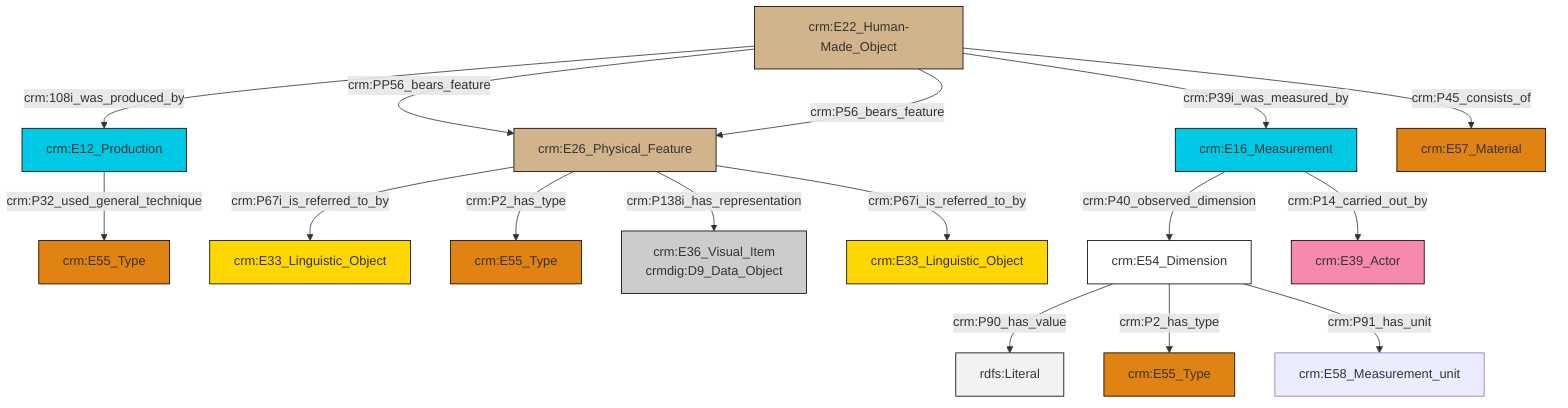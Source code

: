 graph TD
classDef Literal fill:#f2f2f2,stroke:#000000;
classDef CRM_Entity fill:#FFFFFF,stroke:#000000;
classDef Temporal_Entity fill:#00C9E6, stroke:#000000;
classDef Type fill:#E18312, stroke:#000000;
classDef Time-Span fill:#2C9C91, stroke:#000000;
classDef Appellation fill:#FFEB7F, stroke:#000000;
classDef Place fill:#008836, stroke:#000000;
classDef Persistent_Item fill:#B266B2, stroke:#000000;
classDef Conceptual_Object fill:#FFD700, stroke:#000000;
classDef Physical_Thing fill:#D2B48C, stroke:#000000;
classDef Actor fill:#f58aad, stroke:#000000;
classDef PC_Classes fill:#4ce600, stroke:#000000;
classDef Multi fill:#cccccc,stroke:#000000;

6["crm:E54_Dimension"]:::CRM_Entity -->|crm:P90_has_value| 7[rdfs:Literal]:::Literal
2["crm:E26_Physical_Feature"]:::Physical_Thing -->|crm:P67i_is_referred_to_by| 8["crm:E33_Linguistic_Object"]:::Conceptual_Object
17["crm:E22_Human-Made_Object"]:::Physical_Thing -->|crm:108i_was_produced_by| 18["crm:E12_Production"]:::Temporal_Entity
6["crm:E54_Dimension"]:::CRM_Entity -->|crm:P2_has_type| 4["crm:E55_Type"]:::Type
9["crm:E16_Measurement"]:::Temporal_Entity -->|crm:P40_observed_dimension| 6["crm:E54_Dimension"]:::CRM_Entity
2["crm:E26_Physical_Feature"]:::Physical_Thing -->|crm:P2_has_type| 13["crm:E55_Type"]:::Type
9["crm:E16_Measurement"]:::Temporal_Entity -->|crm:P14_carried_out_by| 23["crm:E39_Actor"]:::Actor
6["crm:E54_Dimension"]:::CRM_Entity -->|crm:P91_has_unit| 20["crm:E58_Measurement_unit"]:::Default
2["crm:E26_Physical_Feature"]:::Physical_Thing -->|crm:P138i_has_representation| 11["crm:E36_Visual_Item<br>crmdig:D9_Data_Object"]:::Multi
17["crm:E22_Human-Made_Object"]:::Physical_Thing -->|crm:PP56_bears_feature| 2["crm:E26_Physical_Feature"]:::Physical_Thing
17["crm:E22_Human-Made_Object"]:::Physical_Thing -->|crm:P56_bears_feature| 2["crm:E26_Physical_Feature"]:::Physical_Thing
17["crm:E22_Human-Made_Object"]:::Physical_Thing -->|crm:P39i_was_measured_by| 9["crm:E16_Measurement"]:::Temporal_Entity
18["crm:E12_Production"]:::Temporal_Entity -->|crm:P32_used_general_technique| 24["crm:E55_Type"]:::Type
2["crm:E26_Physical_Feature"]:::Physical_Thing -->|crm:P67i_is_referred_to_by| 15["crm:E33_Linguistic_Object"]:::Conceptual_Object
17["crm:E22_Human-Made_Object"]:::Physical_Thing -->|crm:P45_consists_of| 0["crm:E57_Material"]:::Type